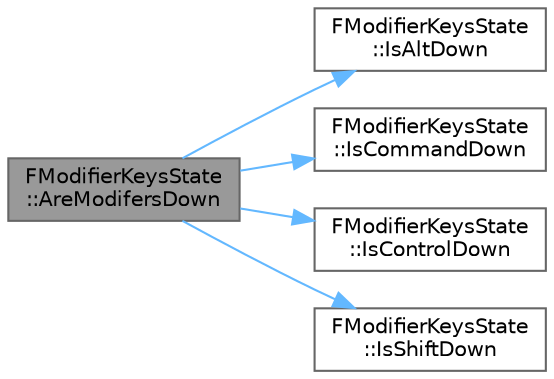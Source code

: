 digraph "FModifierKeysState::AreModifersDown"
{
 // INTERACTIVE_SVG=YES
 // LATEX_PDF_SIZE
  bgcolor="transparent";
  edge [fontname=Helvetica,fontsize=10,labelfontname=Helvetica,labelfontsize=10];
  node [fontname=Helvetica,fontsize=10,shape=box,height=0.2,width=0.4];
  rankdir="LR";
  Node1 [id="Node000001",label="FModifierKeysState\l::AreModifersDown",height=0.2,width=0.4,color="gray40", fillcolor="grey60", style="filled", fontcolor="black",tooltip=" "];
  Node1 -> Node2 [id="edge1_Node000001_Node000002",color="steelblue1",style="solid",tooltip=" "];
  Node2 [id="Node000002",label="FModifierKeysState\l::IsAltDown",height=0.2,width=0.4,color="grey40", fillcolor="white", style="filled",URL="$df/da2/classFModifierKeysState.html#ad5def218b14cfe0cf3e08646f6756ce3",tooltip="Returns true if either alt key was down when this event occurred."];
  Node1 -> Node3 [id="edge2_Node000001_Node000003",color="steelblue1",style="solid",tooltip=" "];
  Node3 [id="Node000003",label="FModifierKeysState\l::IsCommandDown",height=0.2,width=0.4,color="grey40", fillcolor="white", style="filled",URL="$df/da2/classFModifierKeysState.html#a602cacaad78fb90debbad5f4a0296516",tooltip="Returns true if either command key was down when this event occurred."];
  Node1 -> Node4 [id="edge3_Node000001_Node000004",color="steelblue1",style="solid",tooltip=" "];
  Node4 [id="Node000004",label="FModifierKeysState\l::IsControlDown",height=0.2,width=0.4,color="grey40", fillcolor="white", style="filled",URL="$df/da2/classFModifierKeysState.html#a2ff13010bff8fa6851c10b8b24319fd6",tooltip="Returns true if either control key was down when this event occurred."];
  Node1 -> Node5 [id="edge4_Node000001_Node000005",color="steelblue1",style="solid",tooltip=" "];
  Node5 [id="Node000005",label="FModifierKeysState\l::IsShiftDown",height=0.2,width=0.4,color="grey40", fillcolor="white", style="filled",URL="$df/da2/classFModifierKeysState.html#aa0121296d37a1a65c63bea44f23b17f7",tooltip="Returns true if either shift key was down when this event occurred."];
}
